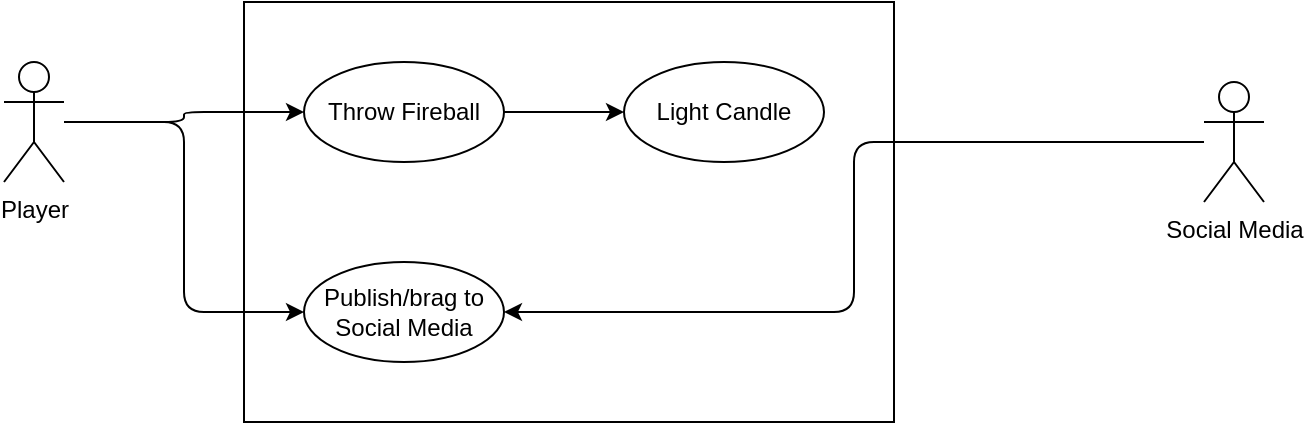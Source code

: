 <mxfile version="11.3.2" type="github" pages="1"><diagram id="N-bXDvxeOXMkwD9zmzvL" name="Page-1"><mxGraphModel dx="1168" dy="701" grid="1" gridSize="10" guides="1" tooltips="1" connect="1" arrows="1" fold="1" page="1" pageScale="1" pageWidth="850" pageHeight="1100" math="0" shadow="0"><root><mxCell id="0"/><mxCell id="1" parent="0"/><mxCell id="GA9-6IjHFopYjcvYhL14-2" value="" style="rounded=0;whiteSpace=wrap;html=1;fillColor=none;strokeColor=#000000;" vertex="1" parent="1"><mxGeometry x="170" y="50" width="325" height="210" as="geometry"/></mxCell><mxCell id="GA9-6IjHFopYjcvYhL14-8" style="edgeStyle=orthogonalEdgeStyle;rounded=1;orthogonalLoop=1;jettySize=auto;html=1;" edge="1" parent="1" source="GA9-6IjHFopYjcvYhL14-3" target="GA9-6IjHFopYjcvYhL14-5"><mxGeometry relative="1" as="geometry"><mxPoint x="160" y="140" as="targetPoint"/></mxGeometry></mxCell><mxCell id="GA9-6IjHFopYjcvYhL14-9" style="edgeStyle=orthogonalEdgeStyle;rounded=1;orthogonalLoop=1;jettySize=auto;html=1;entryX=0;entryY=0.5;entryDx=0;entryDy=0;" edge="1" parent="1" source="GA9-6IjHFopYjcvYhL14-3" target="GA9-6IjHFopYjcvYhL14-6"><mxGeometry relative="1" as="geometry"/></mxCell><mxCell id="GA9-6IjHFopYjcvYhL14-3" value="Player" style="shape=umlActor;verticalLabelPosition=bottom;labelBackgroundColor=#ffffff;verticalAlign=top;html=1;outlineConnect=0;" vertex="1" parent="1"><mxGeometry x="50" y="80" width="30" height="60" as="geometry"/></mxCell><mxCell id="GA9-6IjHFopYjcvYhL14-16" style="edgeStyle=orthogonalEdgeStyle;rounded=1;orthogonalLoop=1;jettySize=auto;html=1;entryX=1;entryY=0.5;entryDx=0;entryDy=0;" edge="1" parent="1" source="GA9-6IjHFopYjcvYhL14-4" target="GA9-6IjHFopYjcvYhL14-6"><mxGeometry relative="1" as="geometry"/></mxCell><mxCell id="GA9-6IjHFopYjcvYhL14-4" value="Social Media" style="shape=umlActor;verticalLabelPosition=bottom;labelBackgroundColor=#ffffff;verticalAlign=top;html=1;outlineConnect=0;" vertex="1" parent="1"><mxGeometry x="650" y="90" width="30" height="60" as="geometry"/></mxCell><mxCell id="GA9-6IjHFopYjcvYhL14-10" style="edgeStyle=orthogonalEdgeStyle;rounded=1;orthogonalLoop=1;jettySize=auto;html=1;exitX=1;exitY=0.5;exitDx=0;exitDy=0;" edge="1" parent="1" source="GA9-6IjHFopYjcvYhL14-5" target="GA9-6IjHFopYjcvYhL14-7"><mxGeometry relative="1" as="geometry"/></mxCell><mxCell id="GA9-6IjHFopYjcvYhL14-5" value="Throw Fireball" style="ellipse;whiteSpace=wrap;html=1;rounded=0;strokeColor=#000000;fillColor=none;" vertex="1" parent="1"><mxGeometry x="200" y="80" width="100" height="50" as="geometry"/></mxCell><mxCell id="GA9-6IjHFopYjcvYhL14-6" value="Publish/brag to Social Media" style="ellipse;whiteSpace=wrap;html=1;rounded=0;strokeColor=#000000;fillColor=none;" vertex="1" parent="1"><mxGeometry x="200" y="180" width="100" height="50" as="geometry"/></mxCell><mxCell id="GA9-6IjHFopYjcvYhL14-7" value="Light Candle" style="ellipse;whiteSpace=wrap;html=1;rounded=0;strokeColor=#000000;fillColor=none;" vertex="1" parent="1"><mxGeometry x="360" y="80" width="100" height="50" as="geometry"/></mxCell></root></mxGraphModel></diagram></mxfile>